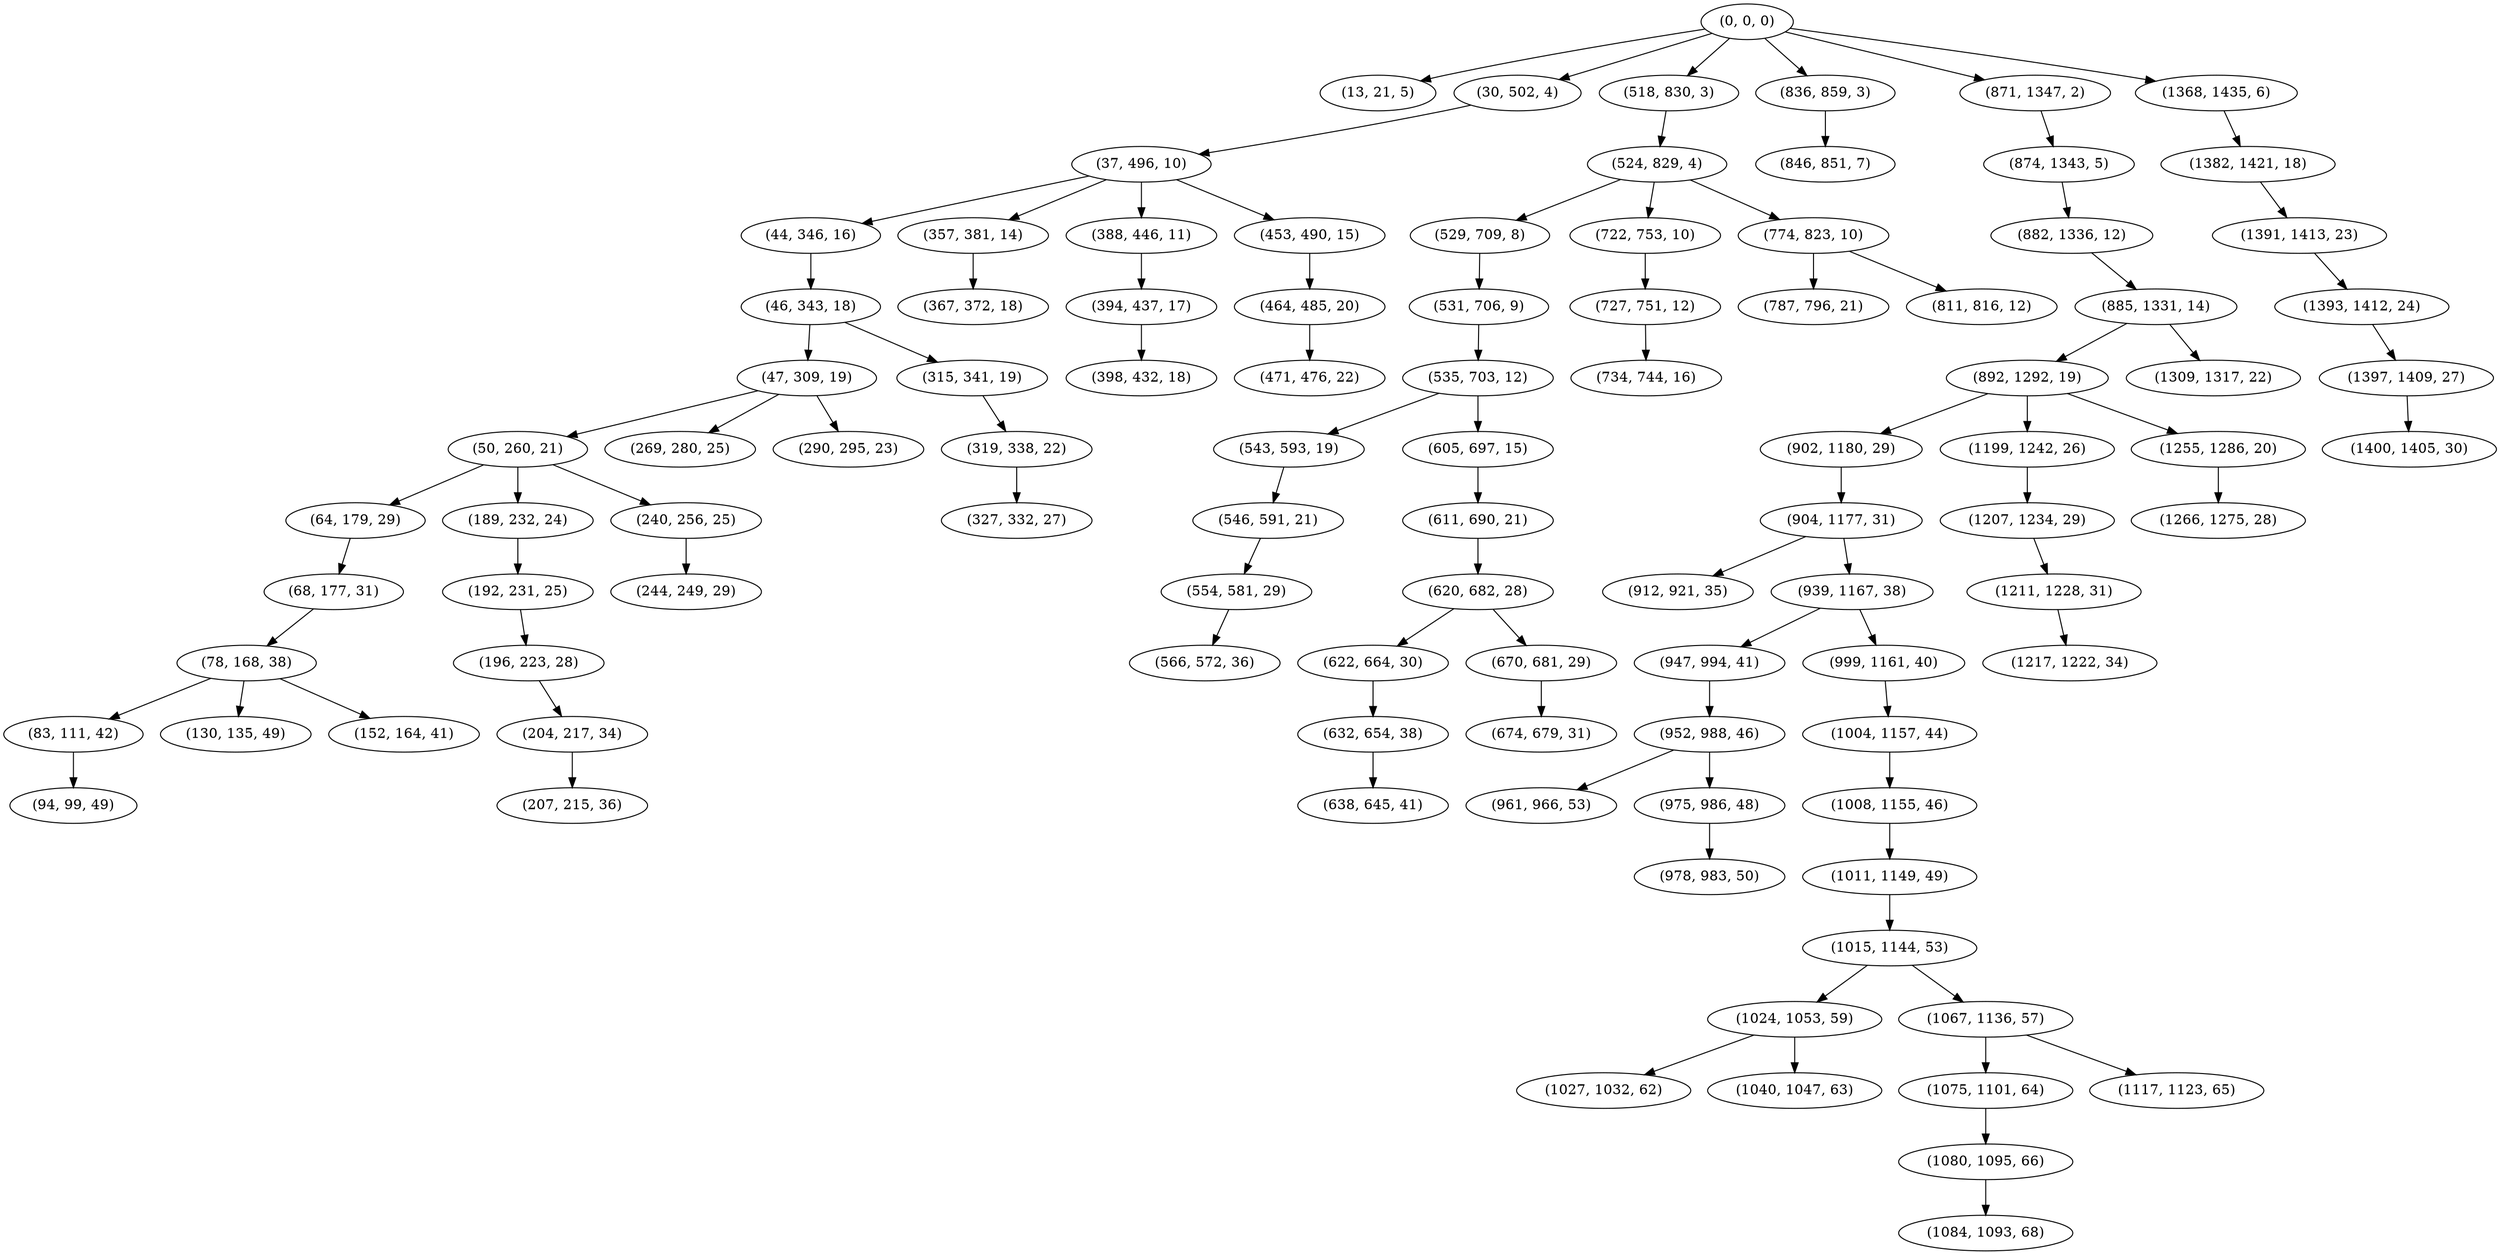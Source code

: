 digraph tree {
    "(0, 0, 0)";
    "(13, 21, 5)";
    "(30, 502, 4)";
    "(37, 496, 10)";
    "(44, 346, 16)";
    "(46, 343, 18)";
    "(47, 309, 19)";
    "(50, 260, 21)";
    "(64, 179, 29)";
    "(68, 177, 31)";
    "(78, 168, 38)";
    "(83, 111, 42)";
    "(94, 99, 49)";
    "(130, 135, 49)";
    "(152, 164, 41)";
    "(189, 232, 24)";
    "(192, 231, 25)";
    "(196, 223, 28)";
    "(204, 217, 34)";
    "(207, 215, 36)";
    "(240, 256, 25)";
    "(244, 249, 29)";
    "(269, 280, 25)";
    "(290, 295, 23)";
    "(315, 341, 19)";
    "(319, 338, 22)";
    "(327, 332, 27)";
    "(357, 381, 14)";
    "(367, 372, 18)";
    "(388, 446, 11)";
    "(394, 437, 17)";
    "(398, 432, 18)";
    "(453, 490, 15)";
    "(464, 485, 20)";
    "(471, 476, 22)";
    "(518, 830, 3)";
    "(524, 829, 4)";
    "(529, 709, 8)";
    "(531, 706, 9)";
    "(535, 703, 12)";
    "(543, 593, 19)";
    "(546, 591, 21)";
    "(554, 581, 29)";
    "(566, 572, 36)";
    "(605, 697, 15)";
    "(611, 690, 21)";
    "(620, 682, 28)";
    "(622, 664, 30)";
    "(632, 654, 38)";
    "(638, 645, 41)";
    "(670, 681, 29)";
    "(674, 679, 31)";
    "(722, 753, 10)";
    "(727, 751, 12)";
    "(734, 744, 16)";
    "(774, 823, 10)";
    "(787, 796, 21)";
    "(811, 816, 12)";
    "(836, 859, 3)";
    "(846, 851, 7)";
    "(871, 1347, 2)";
    "(874, 1343, 5)";
    "(882, 1336, 12)";
    "(885, 1331, 14)";
    "(892, 1292, 19)";
    "(902, 1180, 29)";
    "(904, 1177, 31)";
    "(912, 921, 35)";
    "(939, 1167, 38)";
    "(947, 994, 41)";
    "(952, 988, 46)";
    "(961, 966, 53)";
    "(975, 986, 48)";
    "(978, 983, 50)";
    "(999, 1161, 40)";
    "(1004, 1157, 44)";
    "(1008, 1155, 46)";
    "(1011, 1149, 49)";
    "(1015, 1144, 53)";
    "(1024, 1053, 59)";
    "(1027, 1032, 62)";
    "(1040, 1047, 63)";
    "(1067, 1136, 57)";
    "(1075, 1101, 64)";
    "(1080, 1095, 66)";
    "(1084, 1093, 68)";
    "(1117, 1123, 65)";
    "(1199, 1242, 26)";
    "(1207, 1234, 29)";
    "(1211, 1228, 31)";
    "(1217, 1222, 34)";
    "(1255, 1286, 20)";
    "(1266, 1275, 28)";
    "(1309, 1317, 22)";
    "(1368, 1435, 6)";
    "(1382, 1421, 18)";
    "(1391, 1413, 23)";
    "(1393, 1412, 24)";
    "(1397, 1409, 27)";
    "(1400, 1405, 30)";
    "(0, 0, 0)" -> "(13, 21, 5)";
    "(0, 0, 0)" -> "(30, 502, 4)";
    "(0, 0, 0)" -> "(518, 830, 3)";
    "(0, 0, 0)" -> "(836, 859, 3)";
    "(0, 0, 0)" -> "(871, 1347, 2)";
    "(0, 0, 0)" -> "(1368, 1435, 6)";
    "(30, 502, 4)" -> "(37, 496, 10)";
    "(37, 496, 10)" -> "(44, 346, 16)";
    "(37, 496, 10)" -> "(357, 381, 14)";
    "(37, 496, 10)" -> "(388, 446, 11)";
    "(37, 496, 10)" -> "(453, 490, 15)";
    "(44, 346, 16)" -> "(46, 343, 18)";
    "(46, 343, 18)" -> "(47, 309, 19)";
    "(46, 343, 18)" -> "(315, 341, 19)";
    "(47, 309, 19)" -> "(50, 260, 21)";
    "(47, 309, 19)" -> "(269, 280, 25)";
    "(47, 309, 19)" -> "(290, 295, 23)";
    "(50, 260, 21)" -> "(64, 179, 29)";
    "(50, 260, 21)" -> "(189, 232, 24)";
    "(50, 260, 21)" -> "(240, 256, 25)";
    "(64, 179, 29)" -> "(68, 177, 31)";
    "(68, 177, 31)" -> "(78, 168, 38)";
    "(78, 168, 38)" -> "(83, 111, 42)";
    "(78, 168, 38)" -> "(130, 135, 49)";
    "(78, 168, 38)" -> "(152, 164, 41)";
    "(83, 111, 42)" -> "(94, 99, 49)";
    "(189, 232, 24)" -> "(192, 231, 25)";
    "(192, 231, 25)" -> "(196, 223, 28)";
    "(196, 223, 28)" -> "(204, 217, 34)";
    "(204, 217, 34)" -> "(207, 215, 36)";
    "(240, 256, 25)" -> "(244, 249, 29)";
    "(315, 341, 19)" -> "(319, 338, 22)";
    "(319, 338, 22)" -> "(327, 332, 27)";
    "(357, 381, 14)" -> "(367, 372, 18)";
    "(388, 446, 11)" -> "(394, 437, 17)";
    "(394, 437, 17)" -> "(398, 432, 18)";
    "(453, 490, 15)" -> "(464, 485, 20)";
    "(464, 485, 20)" -> "(471, 476, 22)";
    "(518, 830, 3)" -> "(524, 829, 4)";
    "(524, 829, 4)" -> "(529, 709, 8)";
    "(524, 829, 4)" -> "(722, 753, 10)";
    "(524, 829, 4)" -> "(774, 823, 10)";
    "(529, 709, 8)" -> "(531, 706, 9)";
    "(531, 706, 9)" -> "(535, 703, 12)";
    "(535, 703, 12)" -> "(543, 593, 19)";
    "(535, 703, 12)" -> "(605, 697, 15)";
    "(543, 593, 19)" -> "(546, 591, 21)";
    "(546, 591, 21)" -> "(554, 581, 29)";
    "(554, 581, 29)" -> "(566, 572, 36)";
    "(605, 697, 15)" -> "(611, 690, 21)";
    "(611, 690, 21)" -> "(620, 682, 28)";
    "(620, 682, 28)" -> "(622, 664, 30)";
    "(620, 682, 28)" -> "(670, 681, 29)";
    "(622, 664, 30)" -> "(632, 654, 38)";
    "(632, 654, 38)" -> "(638, 645, 41)";
    "(670, 681, 29)" -> "(674, 679, 31)";
    "(722, 753, 10)" -> "(727, 751, 12)";
    "(727, 751, 12)" -> "(734, 744, 16)";
    "(774, 823, 10)" -> "(787, 796, 21)";
    "(774, 823, 10)" -> "(811, 816, 12)";
    "(836, 859, 3)" -> "(846, 851, 7)";
    "(871, 1347, 2)" -> "(874, 1343, 5)";
    "(874, 1343, 5)" -> "(882, 1336, 12)";
    "(882, 1336, 12)" -> "(885, 1331, 14)";
    "(885, 1331, 14)" -> "(892, 1292, 19)";
    "(885, 1331, 14)" -> "(1309, 1317, 22)";
    "(892, 1292, 19)" -> "(902, 1180, 29)";
    "(892, 1292, 19)" -> "(1199, 1242, 26)";
    "(892, 1292, 19)" -> "(1255, 1286, 20)";
    "(902, 1180, 29)" -> "(904, 1177, 31)";
    "(904, 1177, 31)" -> "(912, 921, 35)";
    "(904, 1177, 31)" -> "(939, 1167, 38)";
    "(939, 1167, 38)" -> "(947, 994, 41)";
    "(939, 1167, 38)" -> "(999, 1161, 40)";
    "(947, 994, 41)" -> "(952, 988, 46)";
    "(952, 988, 46)" -> "(961, 966, 53)";
    "(952, 988, 46)" -> "(975, 986, 48)";
    "(975, 986, 48)" -> "(978, 983, 50)";
    "(999, 1161, 40)" -> "(1004, 1157, 44)";
    "(1004, 1157, 44)" -> "(1008, 1155, 46)";
    "(1008, 1155, 46)" -> "(1011, 1149, 49)";
    "(1011, 1149, 49)" -> "(1015, 1144, 53)";
    "(1015, 1144, 53)" -> "(1024, 1053, 59)";
    "(1015, 1144, 53)" -> "(1067, 1136, 57)";
    "(1024, 1053, 59)" -> "(1027, 1032, 62)";
    "(1024, 1053, 59)" -> "(1040, 1047, 63)";
    "(1067, 1136, 57)" -> "(1075, 1101, 64)";
    "(1067, 1136, 57)" -> "(1117, 1123, 65)";
    "(1075, 1101, 64)" -> "(1080, 1095, 66)";
    "(1080, 1095, 66)" -> "(1084, 1093, 68)";
    "(1199, 1242, 26)" -> "(1207, 1234, 29)";
    "(1207, 1234, 29)" -> "(1211, 1228, 31)";
    "(1211, 1228, 31)" -> "(1217, 1222, 34)";
    "(1255, 1286, 20)" -> "(1266, 1275, 28)";
    "(1368, 1435, 6)" -> "(1382, 1421, 18)";
    "(1382, 1421, 18)" -> "(1391, 1413, 23)";
    "(1391, 1413, 23)" -> "(1393, 1412, 24)";
    "(1393, 1412, 24)" -> "(1397, 1409, 27)";
    "(1397, 1409, 27)" -> "(1400, 1405, 30)";
}
